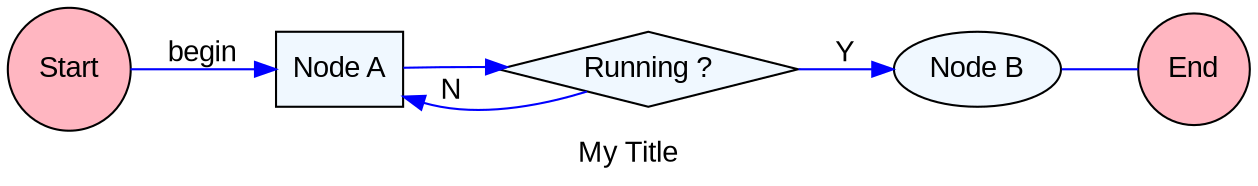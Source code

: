 /* My file
 */
digraph G {
  graph [ label="My Title", bgcolor="white",
    fontname="Arial", rankdir="LR"]
  node [fontname="Arial", shape="box",
    style="filled", fillcolor="AliceBlue"]
  edge [fontname="Arial", color="Blue",
    dir="forward"]
// Nodes
_s [label="Start", shape="circle",
  fillcolor="LightPink"]
_e [label="End", shape="circle",
  fillcolor="LightPink"]
a [label="Node A"]
b [label = "Node B", shape="ellipse"]
if_ok [label="Running ?",shape="diamond"]

// Links
_s->a [label="begin"]
a->if_ok [label=""]
if_ok->a [label="N"]
if_ok->b [label="Y"]
b->_e [ dir="none"]
}
